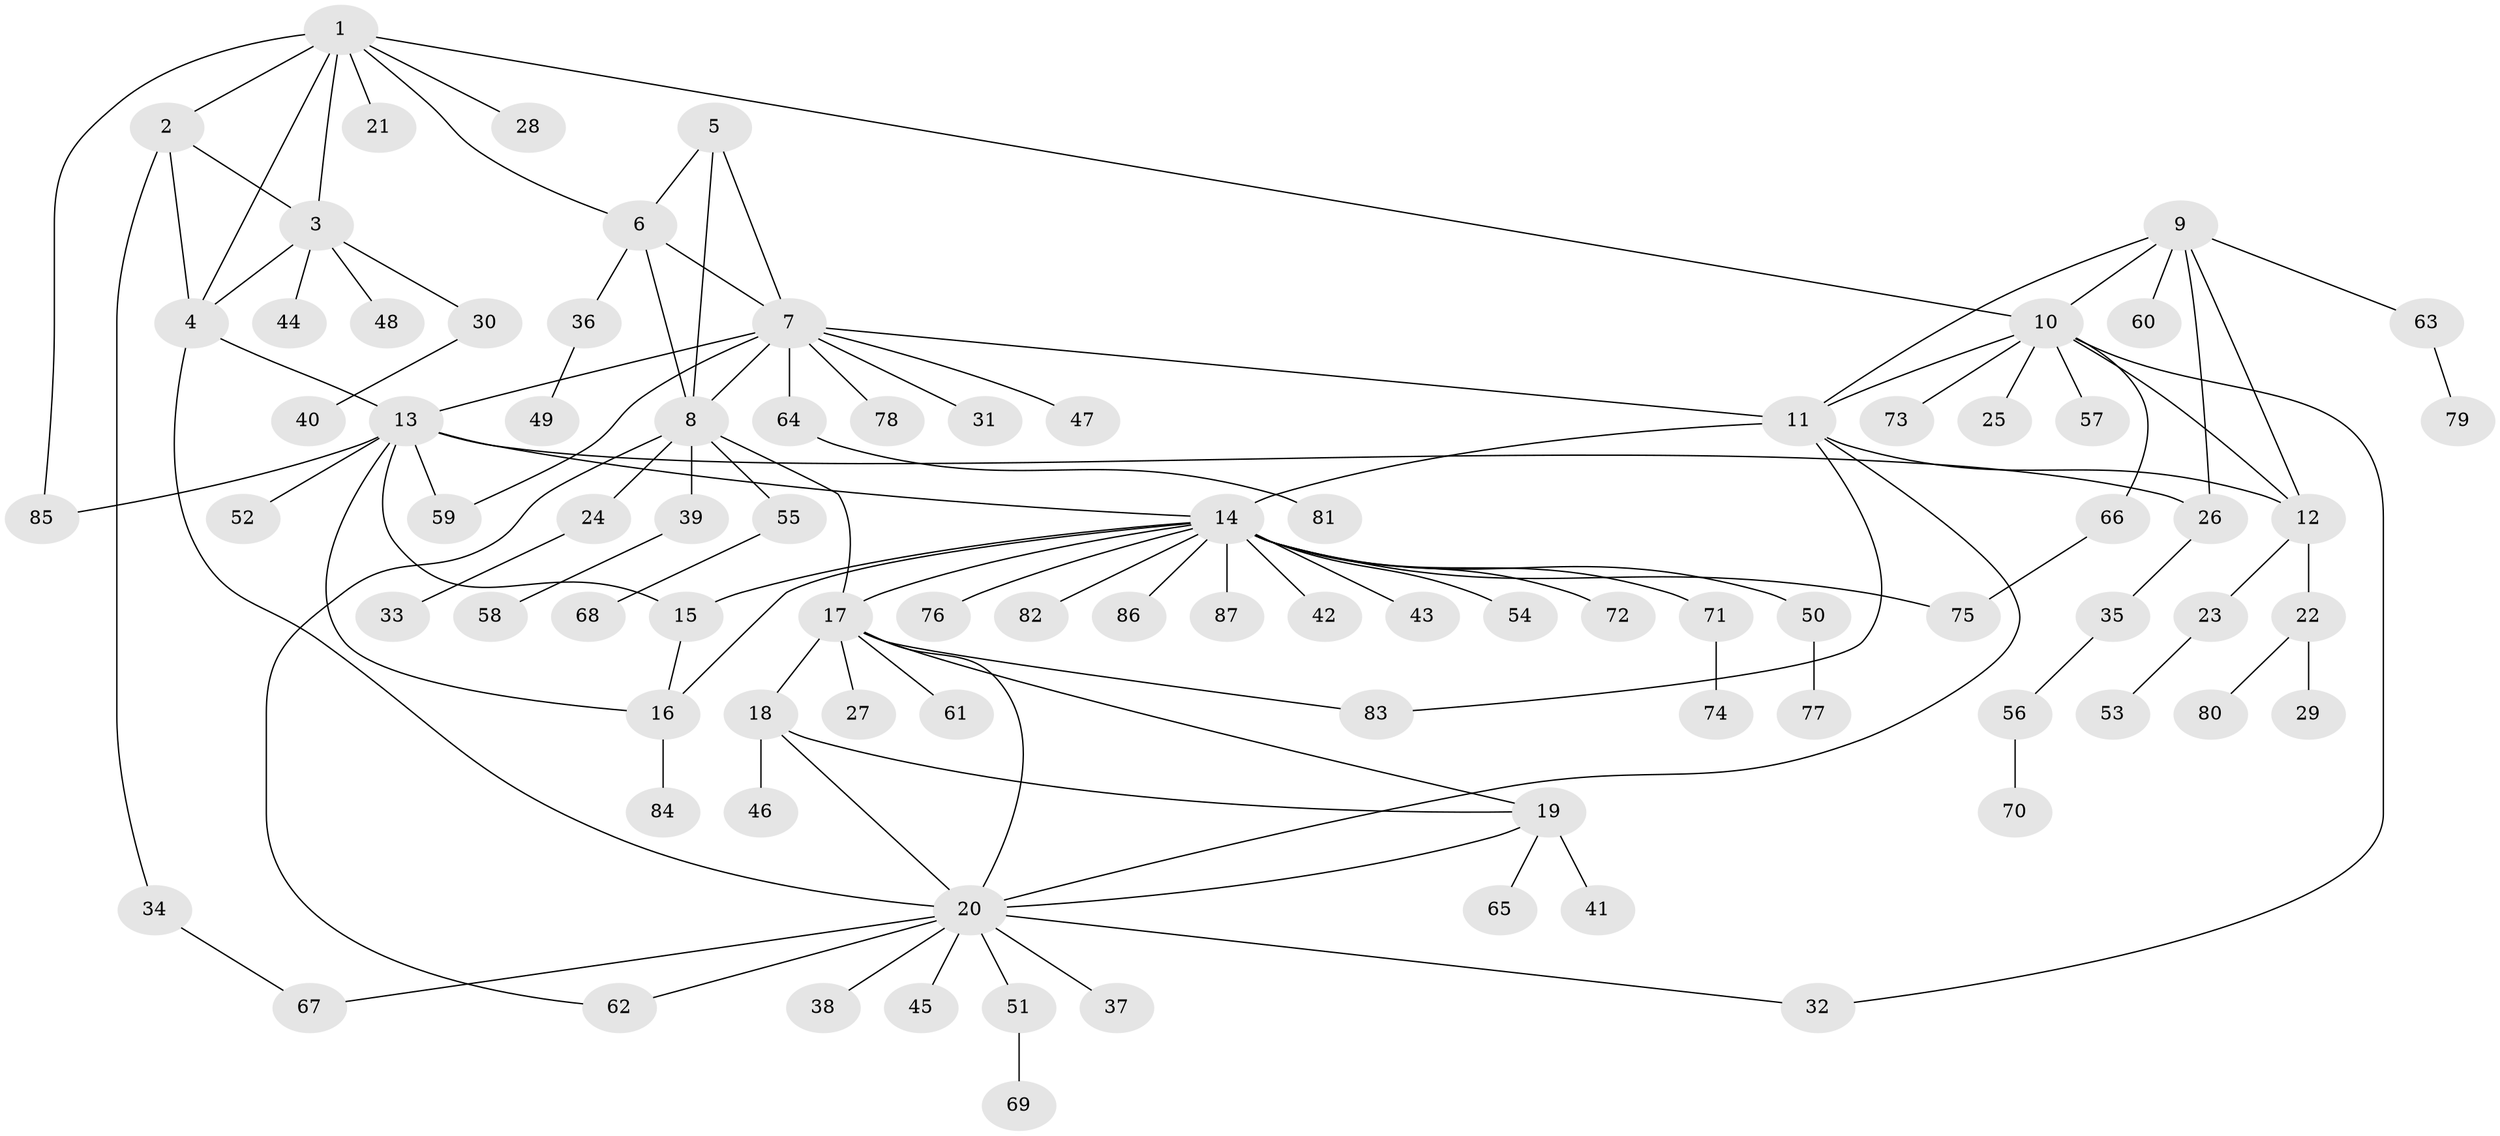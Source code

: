 // coarse degree distribution, {9: 0.046875, 3: 0.03125, 5: 0.046875, 4: 0.015625, 8: 0.03125, 7: 0.03125, 14: 0.015625, 2: 0.1875, 11: 0.015625, 1: 0.578125}
// Generated by graph-tools (version 1.1) at 2025/42/03/06/25 10:42:07]
// undirected, 87 vertices, 115 edges
graph export_dot {
graph [start="1"]
  node [color=gray90,style=filled];
  1;
  2;
  3;
  4;
  5;
  6;
  7;
  8;
  9;
  10;
  11;
  12;
  13;
  14;
  15;
  16;
  17;
  18;
  19;
  20;
  21;
  22;
  23;
  24;
  25;
  26;
  27;
  28;
  29;
  30;
  31;
  32;
  33;
  34;
  35;
  36;
  37;
  38;
  39;
  40;
  41;
  42;
  43;
  44;
  45;
  46;
  47;
  48;
  49;
  50;
  51;
  52;
  53;
  54;
  55;
  56;
  57;
  58;
  59;
  60;
  61;
  62;
  63;
  64;
  65;
  66;
  67;
  68;
  69;
  70;
  71;
  72;
  73;
  74;
  75;
  76;
  77;
  78;
  79;
  80;
  81;
  82;
  83;
  84;
  85;
  86;
  87;
  1 -- 2;
  1 -- 3;
  1 -- 4;
  1 -- 6;
  1 -- 10;
  1 -- 21;
  1 -- 28;
  1 -- 85;
  2 -- 3;
  2 -- 4;
  2 -- 34;
  3 -- 4;
  3 -- 30;
  3 -- 44;
  3 -- 48;
  4 -- 13;
  4 -- 20;
  5 -- 6;
  5 -- 7;
  5 -- 8;
  6 -- 7;
  6 -- 8;
  6 -- 36;
  7 -- 8;
  7 -- 11;
  7 -- 13;
  7 -- 31;
  7 -- 47;
  7 -- 59;
  7 -- 64;
  7 -- 78;
  8 -- 17;
  8 -- 24;
  8 -- 39;
  8 -- 55;
  8 -- 62;
  9 -- 10;
  9 -- 11;
  9 -- 12;
  9 -- 26;
  9 -- 60;
  9 -- 63;
  10 -- 11;
  10 -- 12;
  10 -- 25;
  10 -- 32;
  10 -- 57;
  10 -- 66;
  10 -- 73;
  11 -- 12;
  11 -- 14;
  11 -- 20;
  11 -- 83;
  12 -- 22;
  12 -- 23;
  13 -- 14;
  13 -- 15;
  13 -- 16;
  13 -- 26;
  13 -- 52;
  13 -- 59;
  13 -- 85;
  14 -- 15;
  14 -- 16;
  14 -- 17;
  14 -- 42;
  14 -- 43;
  14 -- 50;
  14 -- 54;
  14 -- 71;
  14 -- 72;
  14 -- 75;
  14 -- 76;
  14 -- 82;
  14 -- 86;
  14 -- 87;
  15 -- 16;
  16 -- 84;
  17 -- 18;
  17 -- 19;
  17 -- 20;
  17 -- 27;
  17 -- 61;
  17 -- 83;
  18 -- 19;
  18 -- 20;
  18 -- 46;
  19 -- 20;
  19 -- 41;
  19 -- 65;
  20 -- 32;
  20 -- 37;
  20 -- 38;
  20 -- 45;
  20 -- 51;
  20 -- 62;
  20 -- 67;
  22 -- 29;
  22 -- 80;
  23 -- 53;
  24 -- 33;
  26 -- 35;
  30 -- 40;
  34 -- 67;
  35 -- 56;
  36 -- 49;
  39 -- 58;
  50 -- 77;
  51 -- 69;
  55 -- 68;
  56 -- 70;
  63 -- 79;
  64 -- 81;
  66 -- 75;
  71 -- 74;
}
